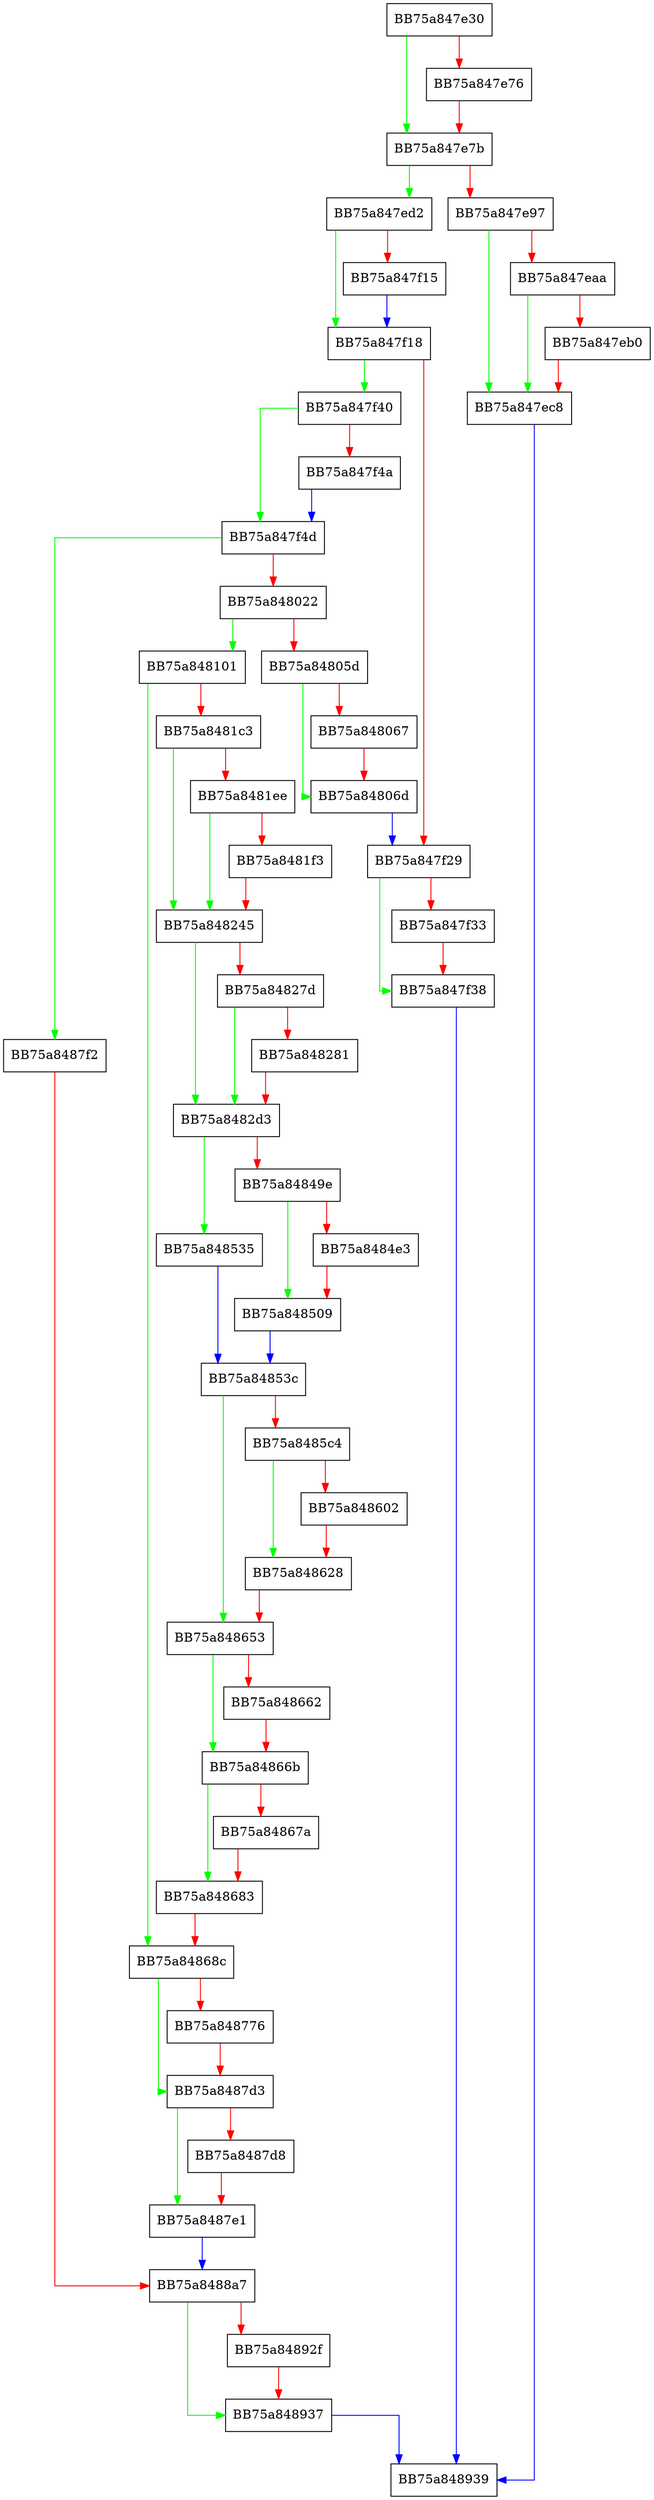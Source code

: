 digraph CollectStates {
  node [shape="box"];
  graph [splines=ortho];
  BB75a847e30 -> BB75a847e7b [color="green"];
  BB75a847e30 -> BB75a847e76 [color="red"];
  BB75a847e76 -> BB75a847e7b [color="red"];
  BB75a847e7b -> BB75a847ed2 [color="green"];
  BB75a847e7b -> BB75a847e97 [color="red"];
  BB75a847e97 -> BB75a847ec8 [color="green"];
  BB75a847e97 -> BB75a847eaa [color="red"];
  BB75a847eaa -> BB75a847ec8 [color="green"];
  BB75a847eaa -> BB75a847eb0 [color="red"];
  BB75a847eb0 -> BB75a847ec8 [color="red"];
  BB75a847ec8 -> BB75a848939 [color="blue"];
  BB75a847ed2 -> BB75a847f18 [color="green"];
  BB75a847ed2 -> BB75a847f15 [color="red"];
  BB75a847f15 -> BB75a847f18 [color="blue"];
  BB75a847f18 -> BB75a847f40 [color="green"];
  BB75a847f18 -> BB75a847f29 [color="red"];
  BB75a847f29 -> BB75a847f38 [color="green"];
  BB75a847f29 -> BB75a847f33 [color="red"];
  BB75a847f33 -> BB75a847f38 [color="red"];
  BB75a847f38 -> BB75a848939 [color="blue"];
  BB75a847f40 -> BB75a847f4d [color="green"];
  BB75a847f40 -> BB75a847f4a [color="red"];
  BB75a847f4a -> BB75a847f4d [color="blue"];
  BB75a847f4d -> BB75a8487f2 [color="green"];
  BB75a847f4d -> BB75a848022 [color="red"];
  BB75a848022 -> BB75a848101 [color="green"];
  BB75a848022 -> BB75a84805d [color="red"];
  BB75a84805d -> BB75a84806d [color="green"];
  BB75a84805d -> BB75a848067 [color="red"];
  BB75a848067 -> BB75a84806d [color="red"];
  BB75a84806d -> BB75a847f29 [color="blue"];
  BB75a848101 -> BB75a84868c [color="green"];
  BB75a848101 -> BB75a8481c3 [color="red"];
  BB75a8481c3 -> BB75a848245 [color="green"];
  BB75a8481c3 -> BB75a8481ee [color="red"];
  BB75a8481ee -> BB75a848245 [color="green"];
  BB75a8481ee -> BB75a8481f3 [color="red"];
  BB75a8481f3 -> BB75a848245 [color="red"];
  BB75a848245 -> BB75a8482d3 [color="green"];
  BB75a848245 -> BB75a84827d [color="red"];
  BB75a84827d -> BB75a8482d3 [color="green"];
  BB75a84827d -> BB75a848281 [color="red"];
  BB75a848281 -> BB75a8482d3 [color="red"];
  BB75a8482d3 -> BB75a848535 [color="green"];
  BB75a8482d3 -> BB75a84849e [color="red"];
  BB75a84849e -> BB75a848509 [color="green"];
  BB75a84849e -> BB75a8484e3 [color="red"];
  BB75a8484e3 -> BB75a848509 [color="red"];
  BB75a848509 -> BB75a84853c [color="blue"];
  BB75a848535 -> BB75a84853c [color="blue"];
  BB75a84853c -> BB75a848653 [color="green"];
  BB75a84853c -> BB75a8485c4 [color="red"];
  BB75a8485c4 -> BB75a848628 [color="green"];
  BB75a8485c4 -> BB75a848602 [color="red"];
  BB75a848602 -> BB75a848628 [color="red"];
  BB75a848628 -> BB75a848653 [color="red"];
  BB75a848653 -> BB75a84866b [color="green"];
  BB75a848653 -> BB75a848662 [color="red"];
  BB75a848662 -> BB75a84866b [color="red"];
  BB75a84866b -> BB75a848683 [color="green"];
  BB75a84866b -> BB75a84867a [color="red"];
  BB75a84867a -> BB75a848683 [color="red"];
  BB75a848683 -> BB75a84868c [color="red"];
  BB75a84868c -> BB75a8487d3 [color="green"];
  BB75a84868c -> BB75a848776 [color="red"];
  BB75a848776 -> BB75a8487d3 [color="red"];
  BB75a8487d3 -> BB75a8487e1 [color="green"];
  BB75a8487d3 -> BB75a8487d8 [color="red"];
  BB75a8487d8 -> BB75a8487e1 [color="red"];
  BB75a8487e1 -> BB75a8488a7 [color="blue"];
  BB75a8487f2 -> BB75a8488a7 [color="red"];
  BB75a8488a7 -> BB75a848937 [color="green"];
  BB75a8488a7 -> BB75a84892f [color="red"];
  BB75a84892f -> BB75a848937 [color="red"];
  BB75a848937 -> BB75a848939 [color="blue"];
}
